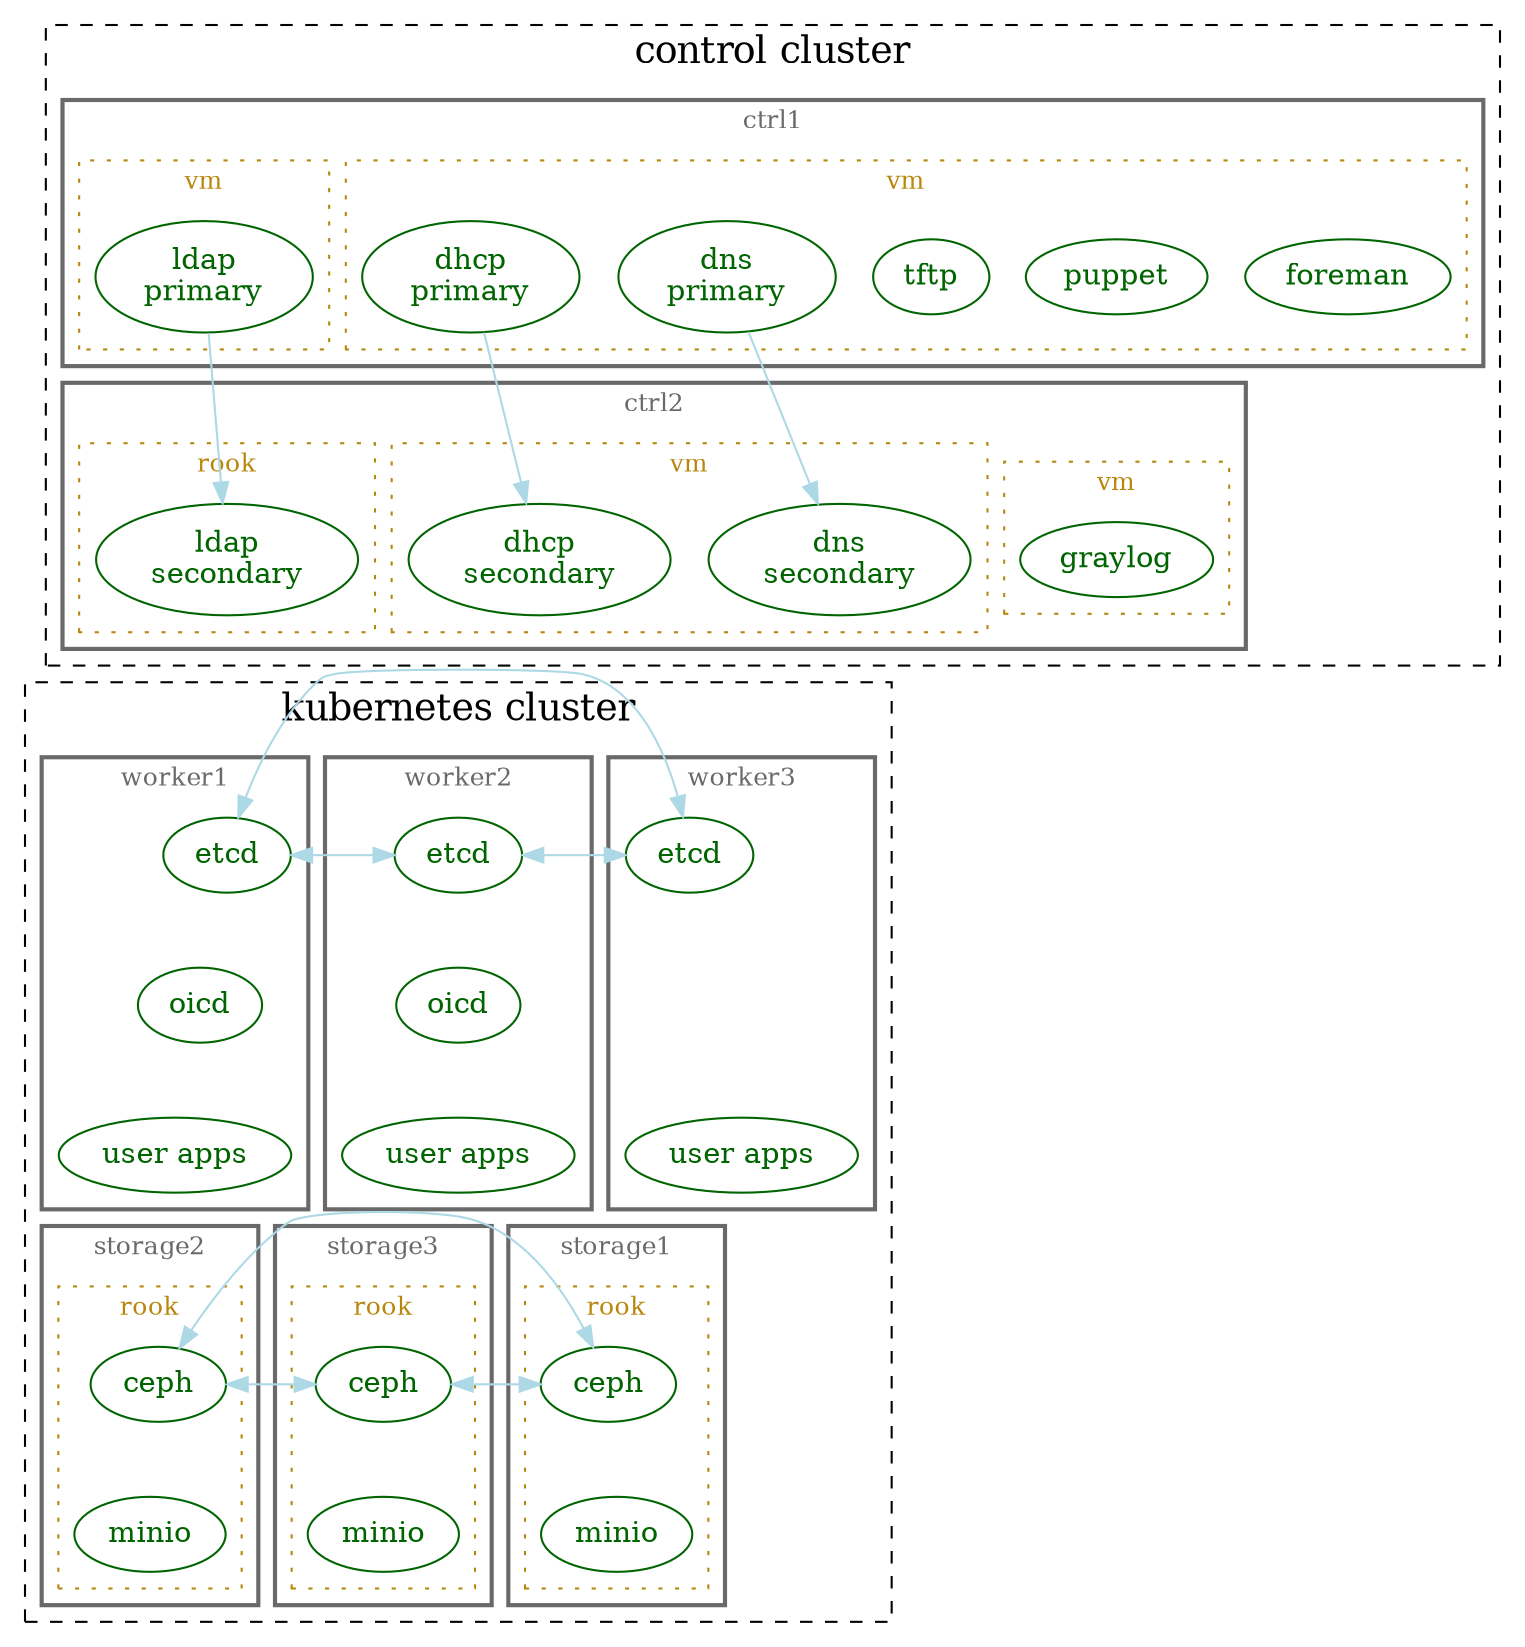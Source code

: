 digraph top {
//  dpi=100
  ranksep=0.5
  rankdir=TB
  overlap=false
  newrank=true
  clusterrank=local

  // services
  {
    node [shape=ellipse fontsize=14 style=filled fillcolor=white color=darkgreen fontcolor=darkgreen]
    foreman
    puppet
    tftp
    dns1 [label="dns\nprimary"]
    dns2 [label="dns\nsecondary"]
    dhcp1 [label="dhcp\nprimary"]
    dhcp2 [label="dhcp\nsecondary"]
    ldap1 [label="ldap\nprimary"]
    ldap2 [label="ldap\nsecondary"]
    graylog
    app1 [label="user apps"]
    app2 [label="user apps"]
    app3 [label="user apps"]
    etcd1 [label="etcd"]
    etcd2 [label="etcd"]
    etcd3 [label="etcd"]
    oidc1 [label="oicd"]
    oidc2 [label="oicd"]
    ceph1 [label="ceph"]
    ceph2 [label="ceph"]
    ceph3 [label="ceph"]
    minio1 [label="minio"]
    minio2 [label="minio"]
    minio3 [label="minio"]
  }

  subgraph cluster_0 {
    label="control cluster"
    fontsize=18
    style=dashed

    subgraph cluster_1 {
      label="ctrl1"
      color=dimgray
      fontcolor=dimgray
      fontsize=12
      style=bold

      {
        rank=same
        foreman
        puppet
        tftp
        dns1
        dhcp1
        ldap1
      }

      subgraph cluster_17 {
        label="vm"
        color=darkgoldenrod
        fontcolor=darkgoldenrod
        fontsize=12
        style=dotted

        foreman
        puppet
        tftp
        dns1
        dhcp1
      }

      subgraph cluster_18 {
        label="vm"
        color=darkgoldenrod
        fontcolor=darkgoldenrod
        fontsize=12
        style=dotted

        ldap1
      }
    }

    subgraph cluster_2 {
      label="ctrl2"
      color=dimgray
      fontcolor=dimgray
      fontsize=12
      style=bold

      {
        rank=same
        graylog
        dns2
        dhcp2
        ldap2
      }

      subgraph cluster_13 {
        label="vm"
        color=darkgoldenrod
        fontcolor=darkgoldenrod
        fontsize=12
        style=dotted

        graylog
      }

      subgraph cluster_15 {
        label="vm"
        color=darkgoldenrod
        fontcolor=darkgoldenrod
        fontsize=12
        style=dotted

        dns2
        dhcp2
      }

      subgraph cluster_16 {
        label="rook"
        color=darkgoldenrod
        fontcolor=darkgoldenrod
        fontsize=12
        style=dotted

        ldap2
      }
    }

    edge [color=lightblue]
    dns1 -> dns2
    dhcp1 -> dhcp2
    ldap1 -> ldap2
  }

  subgraph cluster_3 {
    label="kubernetes cluster"
    fontsize=18
    style=dashed

    subgraph cluster_4 {
      label="worker3"
      color=dimgray
      fontcolor=dimgray
      fontsize=12
      style=bold

      etcd3
      app3
    }

    subgraph cluster_5 {
      label="worker2"
      color=dimgray
      fontcolor=dimgray
      fontsize=12
      style=bold

      etcd2
      app2
      oidc2
    }

    subgraph cluster_6 {
      label="worker1"
      color=dimgray
      fontcolor=dimgray
      fontsize=12
      style=bold

      etcd1
      app1
      oidc1
    }

    subgraph cluster_7 {
      label="storage3"
      color=dimgray
      fontcolor=dimgray
      fontsize=12
      style=bold

      subgraph cluster_8 {
        label="rook"
        color=darkgoldenrod
        fontcolor=darkgoldenrod
        fontsize=12
        style=dotted

        ceph3
        minio3
      }
    }

    subgraph cluster_9 {
      label="storage2"
      color=dimgray
      fontcolor=dimgray
      fontsize=12
      style=bold

      subgraph cluster_10 {
        label="rook"
        color=darkgoldenrod
        fontcolor=darkgoldenrod
        fontsize=12
        style=dotted

        ceph2
        minio2
      }
    }

    subgraph cluster_11 {
      label="storage1"
      color=dimgray
      fontcolor=dimgray
      fontsize=12
      style=bold

      subgraph cluster_12 {
        label="rook"
        color=darkgoldenrod
        fontcolor=darkgoldenrod
        fontsize=12
        style=dotted

        ceph1
        minio1
      }
    }

    {
      rank=same
      edge [color=lightblue dir=both]
      ceph1 -> ceph2
      ceph2 -> ceph3
      ceph3 -> ceph1
    }


    {
      rank=same
      minio1
      minio2
      minio3
    }

    {
      rank=same
      edge [color=lightblue dir=both]
      etcd1 -> etcd2
      etcd2 -> etcd3
      etcd3 -> etcd1
    }


    {
      rank=same
      app1
      app2
      app3
    }

    {
      rank=same
      oidc1
      oidc2
    }
  }

  // make graph look pretty... not real relationships
  {
    edge [constraint=true style=invis]
    ldap2 -> etcd1
    etcd1 -> oidc1
    oidc1 -> app1
    app1 -> ceph1
    ceph1 -> minio1
  }

/*
  // make graph look pretty... not real relationships
  {
    edge [constraint=true style=invis]
    etcd1 -> oidc1
    etcd1 -> app1
    app1 -> ceph1
    ceph1 -> minio1

    ldap1-> etcd1
    ldap2-> etcd1
    ldap1-> ceph1
    ldap2-> ceph1
  }
*/
}
